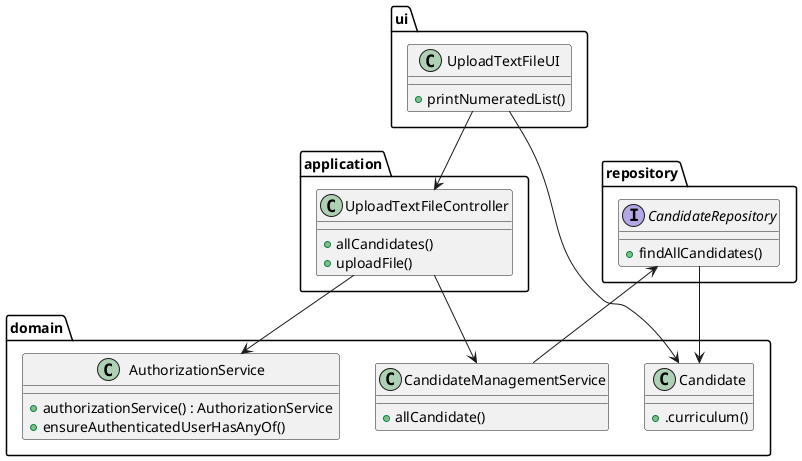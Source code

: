 @startuml




package ui {
        class UploadTextFileUI {
            +printNumeratedList()
        }
    }




    package application {
        class UploadTextFileController {
            +allCandidates()
            +uploadFile()
        }
    }

    package repository {

        interface CandidateRepository{
            +findAllCandidates()
        }
    }

    package domain {

        class AuthorizationService {
            +authorizationService() : AuthorizationService
            +ensureAuthenticatedUserHasAnyOf()
        }

        class CandidateManagementService{
            +allCandidate()
        }

        class Candidate {
            +.curriculum()
        }
    }

UploadTextFileUI--> UploadTextFileController
UploadTextFileUI --> Candidate
UploadTextFileController --> AuthorizationService
UploadTextFileController --> CandidateManagementService
CandidateManagementService --> CandidateRepository
CandidateRepository --> Candidate

@enduml